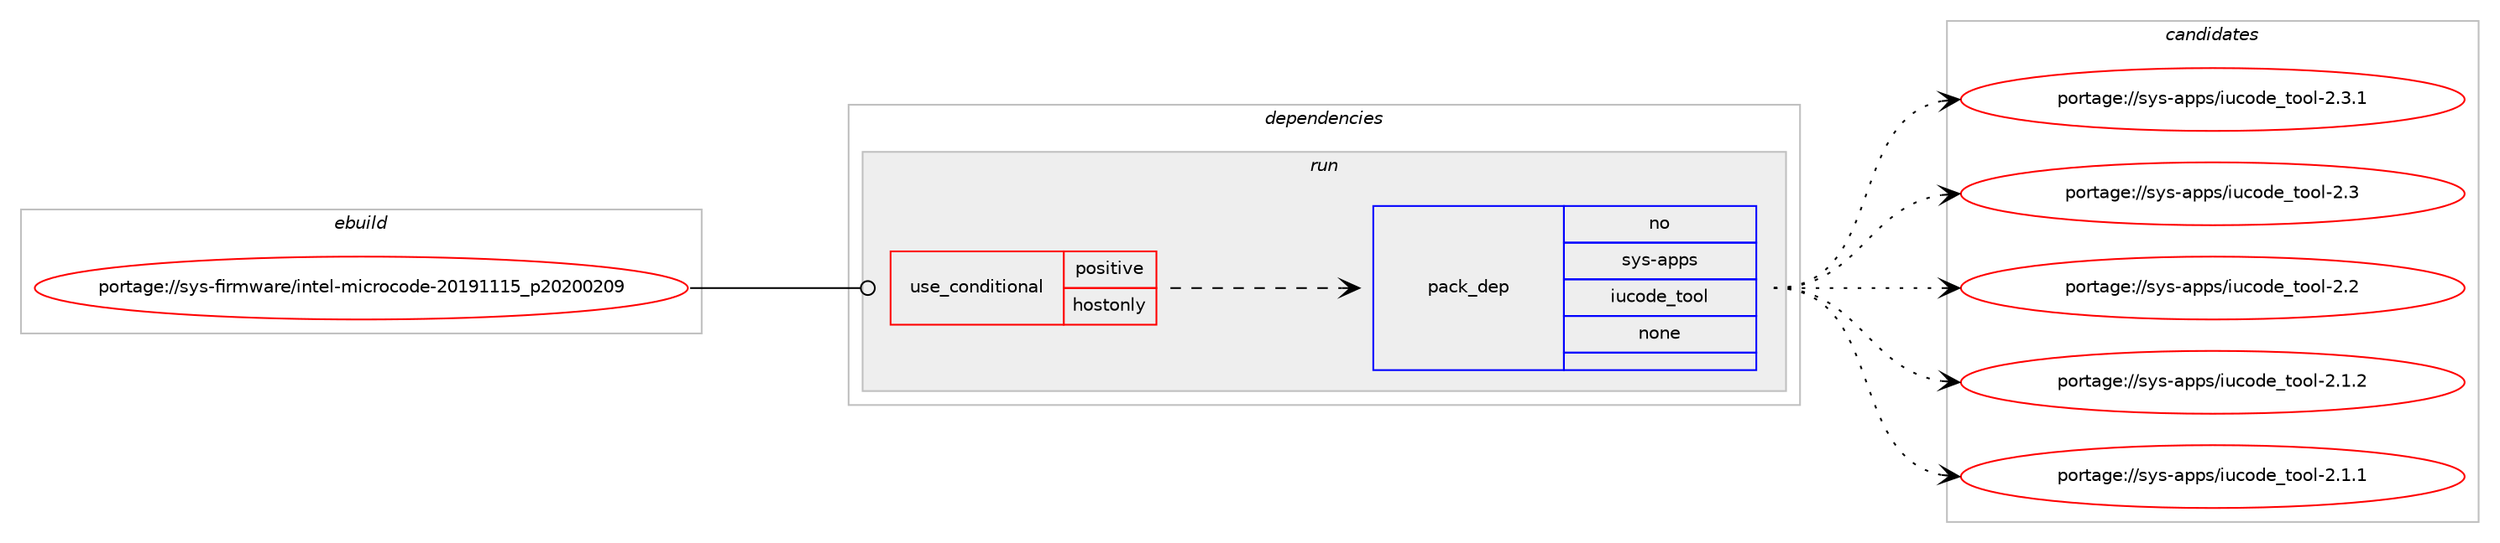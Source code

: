 digraph prolog {

# *************
# Graph options
# *************

newrank=true;
concentrate=true;
compound=true;
graph [rankdir=LR,fontname=Helvetica,fontsize=10,ranksep=1.5];#, ranksep=2.5, nodesep=0.2];
edge  [arrowhead=vee];
node  [fontname=Helvetica,fontsize=10];

# **********
# The ebuild
# **********

subgraph cluster_leftcol {
color=gray;
rank=same;
label=<<i>ebuild</i>>;
id [label="portage://sys-firmware/intel-microcode-20191115_p20200209", color=red, width=4, href="../sys-firmware/intel-microcode-20191115_p20200209.svg"];
}

# ****************
# The dependencies
# ****************

subgraph cluster_midcol {
color=gray;
label=<<i>dependencies</i>>;
subgraph cluster_compile {
fillcolor="#eeeeee";
style=filled;
label=<<i>compile</i>>;
}
subgraph cluster_compileandrun {
fillcolor="#eeeeee";
style=filled;
label=<<i>compile and run</i>>;
}
subgraph cluster_run {
fillcolor="#eeeeee";
style=filled;
label=<<i>run</i>>;
subgraph cond1805 {
dependency11362 [label=<<TABLE BORDER="0" CELLBORDER="1" CELLSPACING="0" CELLPADDING="4"><TR><TD ROWSPAN="3" CELLPADDING="10">use_conditional</TD></TR><TR><TD>positive</TD></TR><TR><TD>hostonly</TD></TR></TABLE>>, shape=none, color=red];
subgraph pack9253 {
dependency11363 [label=<<TABLE BORDER="0" CELLBORDER="1" CELLSPACING="0" CELLPADDING="4" WIDTH="220"><TR><TD ROWSPAN="6" CELLPADDING="30">pack_dep</TD></TR><TR><TD WIDTH="110">no</TD></TR><TR><TD>sys-apps</TD></TR><TR><TD>iucode_tool</TD></TR><TR><TD>none</TD></TR><TR><TD></TD></TR></TABLE>>, shape=none, color=blue];
}
dependency11362:e -> dependency11363:w [weight=20,style="dashed",arrowhead="vee"];
}
id:e -> dependency11362:w [weight=20,style="solid",arrowhead="odot"];
}
}

# **************
# The candidates
# **************

subgraph cluster_choices {
rank=same;
color=gray;
label=<<i>candidates</i>>;

subgraph choice9253 {
color=black;
nodesep=1;
choice1151211154597112112115471051179911110010195116111111108455046514649 [label="portage://sys-apps/iucode_tool-2.3.1", color=red, width=4,href="../sys-apps/iucode_tool-2.3.1.svg"];
choice115121115459711211211547105117991111001019511611111110845504651 [label="portage://sys-apps/iucode_tool-2.3", color=red, width=4,href="../sys-apps/iucode_tool-2.3.svg"];
choice115121115459711211211547105117991111001019511611111110845504650 [label="portage://sys-apps/iucode_tool-2.2", color=red, width=4,href="../sys-apps/iucode_tool-2.2.svg"];
choice1151211154597112112115471051179911110010195116111111108455046494650 [label="portage://sys-apps/iucode_tool-2.1.2", color=red, width=4,href="../sys-apps/iucode_tool-2.1.2.svg"];
choice1151211154597112112115471051179911110010195116111111108455046494649 [label="portage://sys-apps/iucode_tool-2.1.1", color=red, width=4,href="../sys-apps/iucode_tool-2.1.1.svg"];
dependency11363:e -> choice1151211154597112112115471051179911110010195116111111108455046514649:w [style=dotted,weight="100"];
dependency11363:e -> choice115121115459711211211547105117991111001019511611111110845504651:w [style=dotted,weight="100"];
dependency11363:e -> choice115121115459711211211547105117991111001019511611111110845504650:w [style=dotted,weight="100"];
dependency11363:e -> choice1151211154597112112115471051179911110010195116111111108455046494650:w [style=dotted,weight="100"];
dependency11363:e -> choice1151211154597112112115471051179911110010195116111111108455046494649:w [style=dotted,weight="100"];
}
}

}

